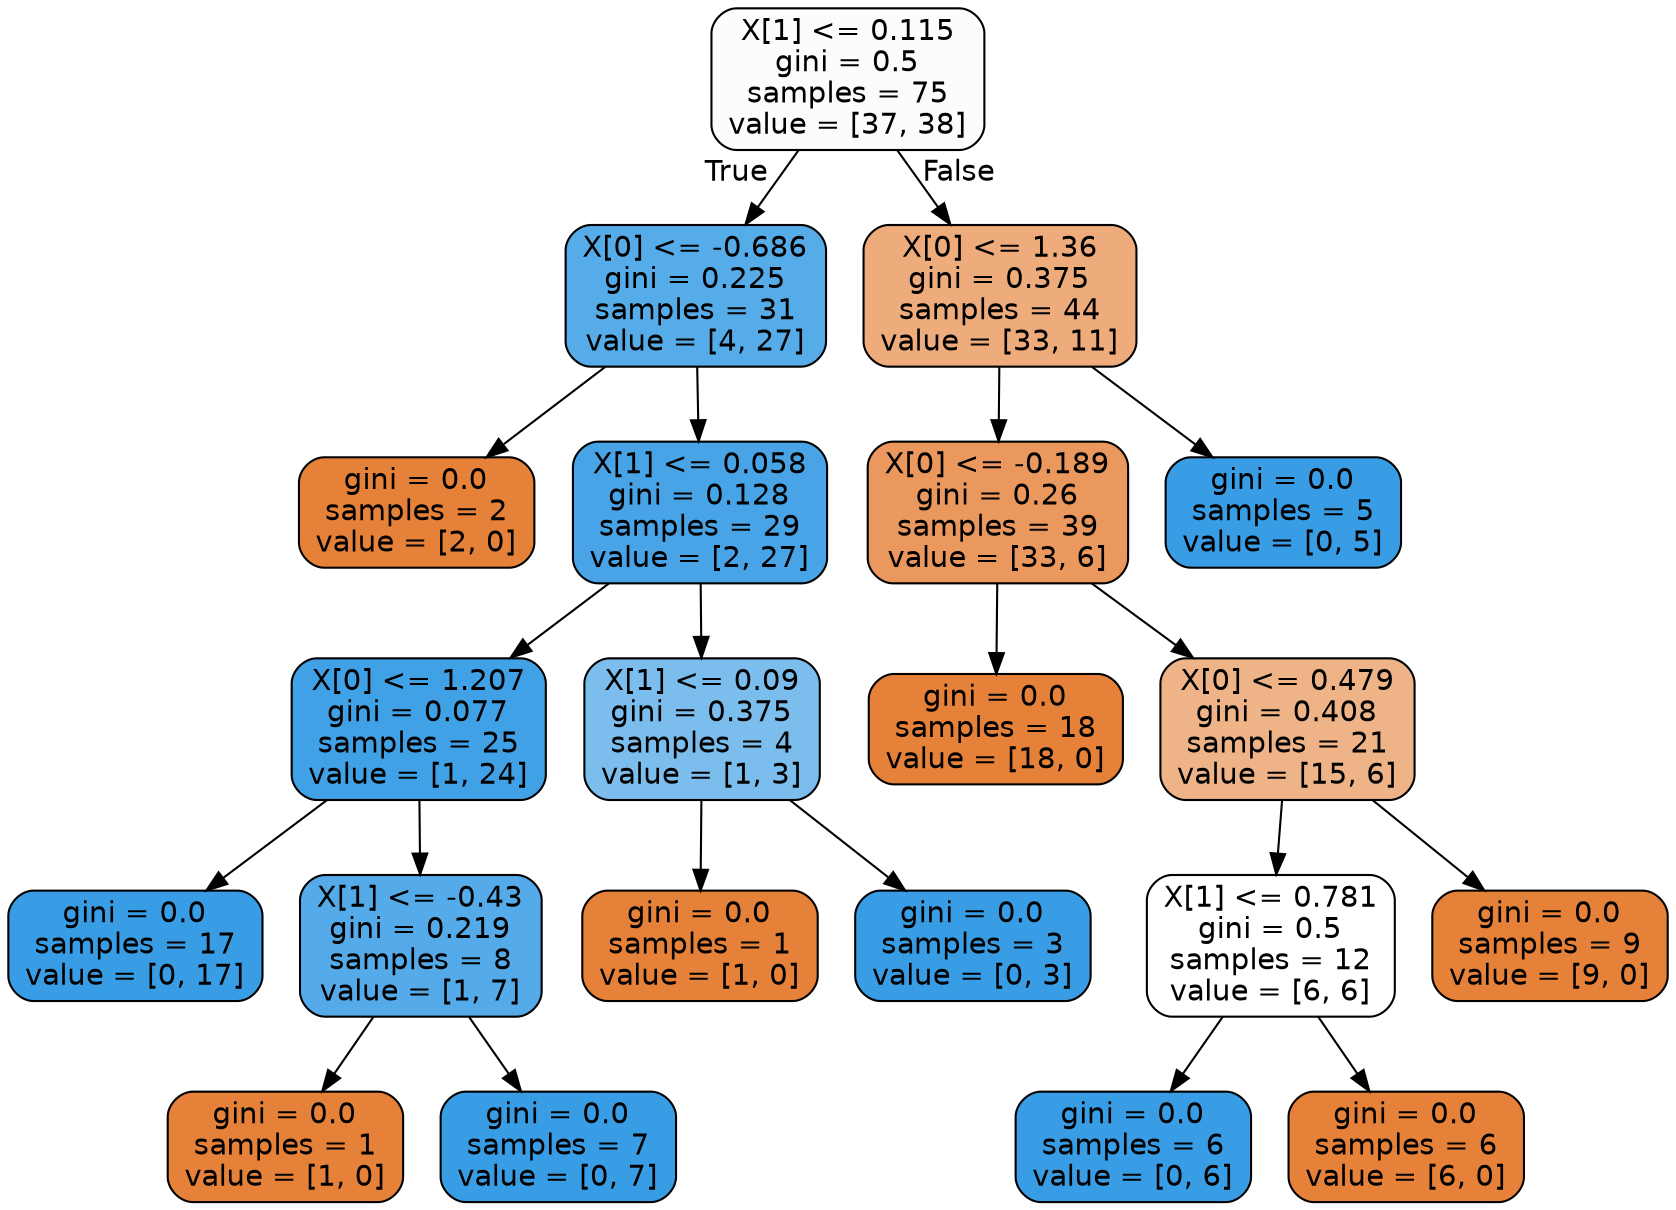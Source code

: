 digraph Tree {
node [shape=box, style="filled, rounded", color="black", fontname=helvetica] ;
edge [fontname=helvetica] ;
0 [label="X[1] <= 0.115\ngini = 0.5\nsamples = 75\nvalue = [37, 38]", fillcolor="#fafcfe"] ;
1 [label="X[0] <= -0.686\ngini = 0.225\nsamples = 31\nvalue = [4, 27]", fillcolor="#56ace9"] ;
0 -> 1 [labeldistance=2.5, labelangle=45, headlabel="True"] ;
2 [label="gini = 0.0\nsamples = 2\nvalue = [2, 0]", fillcolor="#e58139"] ;
1 -> 2 ;
3 [label="X[1] <= 0.058\ngini = 0.128\nsamples = 29\nvalue = [2, 27]", fillcolor="#48a4e7"] ;
1 -> 3 ;
4 [label="X[0] <= 1.207\ngini = 0.077\nsamples = 25\nvalue = [1, 24]", fillcolor="#41a1e6"] ;
3 -> 4 ;
5 [label="gini = 0.0\nsamples = 17\nvalue = [0, 17]", fillcolor="#399de5"] ;
4 -> 5 ;
6 [label="X[1] <= -0.43\ngini = 0.219\nsamples = 8\nvalue = [1, 7]", fillcolor="#55abe9"] ;
4 -> 6 ;
7 [label="gini = 0.0\nsamples = 1\nvalue = [1, 0]", fillcolor="#e58139"] ;
6 -> 7 ;
8 [label="gini = 0.0\nsamples = 7\nvalue = [0, 7]", fillcolor="#399de5"] ;
6 -> 8 ;
9 [label="X[1] <= 0.09\ngini = 0.375\nsamples = 4\nvalue = [1, 3]", fillcolor="#7bbeee"] ;
3 -> 9 ;
10 [label="gini = 0.0\nsamples = 1\nvalue = [1, 0]", fillcolor="#e58139"] ;
9 -> 10 ;
11 [label="gini = 0.0\nsamples = 3\nvalue = [0, 3]", fillcolor="#399de5"] ;
9 -> 11 ;
12 [label="X[0] <= 1.36\ngini = 0.375\nsamples = 44\nvalue = [33, 11]", fillcolor="#eeab7b"] ;
0 -> 12 [labeldistance=2.5, labelangle=-45, headlabel="False"] ;
13 [label="X[0] <= -0.189\ngini = 0.26\nsamples = 39\nvalue = [33, 6]", fillcolor="#ea985d"] ;
12 -> 13 ;
14 [label="gini = 0.0\nsamples = 18\nvalue = [18, 0]", fillcolor="#e58139"] ;
13 -> 14 ;
15 [label="X[0] <= 0.479\ngini = 0.408\nsamples = 21\nvalue = [15, 6]", fillcolor="#efb388"] ;
13 -> 15 ;
16 [label="X[1] <= 0.781\ngini = 0.5\nsamples = 12\nvalue = [6, 6]", fillcolor="#ffffff"] ;
15 -> 16 ;
17 [label="gini = 0.0\nsamples = 6\nvalue = [0, 6]", fillcolor="#399de5"] ;
16 -> 17 ;
18 [label="gini = 0.0\nsamples = 6\nvalue = [6, 0]", fillcolor="#e58139"] ;
16 -> 18 ;
19 [label="gini = 0.0\nsamples = 9\nvalue = [9, 0]", fillcolor="#e58139"] ;
15 -> 19 ;
20 [label="gini = 0.0\nsamples = 5\nvalue = [0, 5]", fillcolor="#399de5"] ;
12 -> 20 ;
}